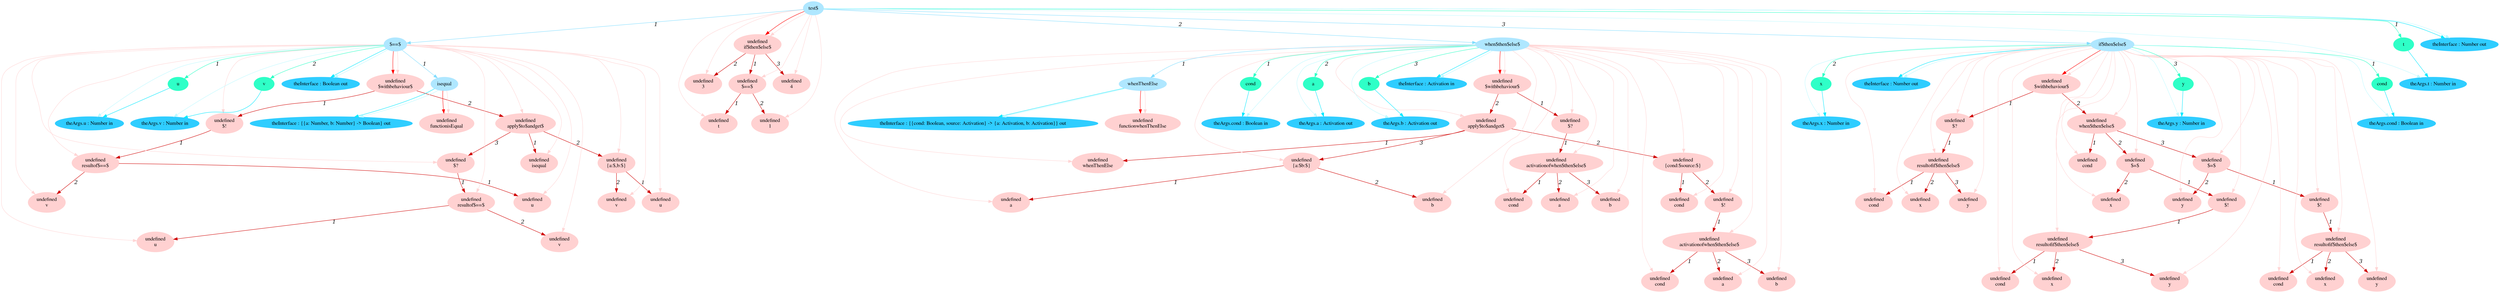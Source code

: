 digraph g{node_10664 [shape="ellipse", style="filled", color="#ffd1d1", fontname="Times", label="undefined
functionisEqual" ]
node_10681 [shape="ellipse", style="filled", color="#ffd1d1", fontname="Times", label="undefined
$withbehaviour$" ]
node_10683 [shape="ellipse", style="filled", color="#ffd1d1", fontname="Times", label="undefined
$!" ]
node_10685 [shape="ellipse", style="filled", color="#ffd1d1", fontname="Times", label="undefined
resultof$==$" ]
node_10687 [shape="ellipse", style="filled", color="#ffd1d1", fontname="Times", label="undefined
u" ]
node_10689 [shape="ellipse", style="filled", color="#ffd1d1", fontname="Times", label="undefined
v" ]
node_10694 [shape="ellipse", style="filled", color="#ffd1d1", fontname="Times", label="undefined
apply$to$andget$" ]
node_10696 [shape="ellipse", style="filled", color="#ffd1d1", fontname="Times", label="undefined
isequal" ]
node_10698 [shape="ellipse", style="filled", color="#ffd1d1", fontname="Times", label="undefined
{a:$,b:$}" ]
node_10700 [shape="ellipse", style="filled", color="#ffd1d1", fontname="Times", label="undefined
u" ]
node_10702 [shape="ellipse", style="filled", color="#ffd1d1", fontname="Times", label="undefined
v" ]
node_10706 [shape="ellipse", style="filled", color="#ffd1d1", fontname="Times", label="undefined
$?" ]
node_10708 [shape="ellipse", style="filled", color="#ffd1d1", fontname="Times", label="undefined
resultof$==$" ]
node_10710 [shape="ellipse", style="filled", color="#ffd1d1", fontname="Times", label="undefined
u" ]
node_10712 [shape="ellipse", style="filled", color="#ffd1d1", fontname="Times", label="undefined
v" ]
node_10728 [shape="ellipse", style="filled", color="#ffd1d1", fontname="Times", label="undefined
functionwhenThenElse" ]
node_10750 [shape="ellipse", style="filled", color="#ffd1d1", fontname="Times", label="undefined
$withbehaviour$" ]
node_10752 [shape="ellipse", style="filled", color="#ffd1d1", fontname="Times", label="undefined
$?" ]
node_10754 [shape="ellipse", style="filled", color="#ffd1d1", fontname="Times", label="undefined
activationofwhen$then$else$" ]
node_10756 [shape="ellipse", style="filled", color="#ffd1d1", fontname="Times", label="undefined
cond" ]
node_10758 [shape="ellipse", style="filled", color="#ffd1d1", fontname="Times", label="undefined
a" ]
node_10760 [shape="ellipse", style="filled", color="#ffd1d1", fontname="Times", label="undefined
b" ]
node_10766 [shape="ellipse", style="filled", color="#ffd1d1", fontname="Times", label="undefined
apply$to$andget$" ]
node_10768 [shape="ellipse", style="filled", color="#ffd1d1", fontname="Times", label="undefined
whenThenElse" ]
node_10770 [shape="ellipse", style="filled", color="#ffd1d1", fontname="Times", label="undefined
{cond:$source:$}" ]
node_10772 [shape="ellipse", style="filled", color="#ffd1d1", fontname="Times", label="undefined
cond" ]
node_10774 [shape="ellipse", style="filled", color="#ffd1d1", fontname="Times", label="undefined
$!" ]
node_10776 [shape="ellipse", style="filled", color="#ffd1d1", fontname="Times", label="undefined
activationofwhen$then$else$" ]
node_10778 [shape="ellipse", style="filled", color="#ffd1d1", fontname="Times", label="undefined
cond" ]
node_10780 [shape="ellipse", style="filled", color="#ffd1d1", fontname="Times", label="undefined
a" ]
node_10782 [shape="ellipse", style="filled", color="#ffd1d1", fontname="Times", label="undefined
b" ]
node_10790 [shape="ellipse", style="filled", color="#ffd1d1", fontname="Times", label="undefined
{a:$b:$}" ]
node_10792 [shape="ellipse", style="filled", color="#ffd1d1", fontname="Times", label="undefined
a" ]
node_10794 [shape="ellipse", style="filled", color="#ffd1d1", fontname="Times", label="undefined
b" ]
node_10823 [shape="ellipse", style="filled", color="#ffd1d1", fontname="Times", label="undefined
$withbehaviour$" ]
node_10825 [shape="ellipse", style="filled", color="#ffd1d1", fontname="Times", label="undefined
$?" ]
node_10827 [shape="ellipse", style="filled", color="#ffd1d1", fontname="Times", label="undefined
resultofif$then$else$" ]
node_10829 [shape="ellipse", style="filled", color="#ffd1d1", fontname="Times", label="undefined
cond" ]
node_10831 [shape="ellipse", style="filled", color="#ffd1d1", fontname="Times", label="undefined
x" ]
node_10833 [shape="ellipse", style="filled", color="#ffd1d1", fontname="Times", label="undefined
y" ]
node_10839 [shape="ellipse", style="filled", color="#ffd1d1", fontname="Times", label="undefined
when$then$else$" ]
node_10841 [shape="ellipse", style="filled", color="#ffd1d1", fontname="Times", label="undefined
cond" ]
node_10843 [shape="ellipse", style="filled", color="#ffd1d1", fontname="Times", label="undefined
$=$" ]
node_10845 [shape="ellipse", style="filled", color="#ffd1d1", fontname="Times", label="undefined
$!" ]
node_10847 [shape="ellipse", style="filled", color="#ffd1d1", fontname="Times", label="undefined
resultofif$then$else$" ]
node_10849 [shape="ellipse", style="filled", color="#ffd1d1", fontname="Times", label="undefined
cond" ]
node_10851 [shape="ellipse", style="filled", color="#ffd1d1", fontname="Times", label="undefined
x" ]
node_10853 [shape="ellipse", style="filled", color="#ffd1d1", fontname="Times", label="undefined
y" ]
node_10859 [shape="ellipse", style="filled", color="#ffd1d1", fontname="Times", label="undefined
x" ]
node_10863 [shape="ellipse", style="filled", color="#ffd1d1", fontname="Times", label="undefined
$=$" ]
node_10865 [shape="ellipse", style="filled", color="#ffd1d1", fontname="Times", label="undefined
$!" ]
node_10867 [shape="ellipse", style="filled", color="#ffd1d1", fontname="Times", label="undefined
resultofif$then$else$" ]
node_10869 [shape="ellipse", style="filled", color="#ffd1d1", fontname="Times", label="undefined
cond" ]
node_10871 [shape="ellipse", style="filled", color="#ffd1d1", fontname="Times", label="undefined
x" ]
node_10873 [shape="ellipse", style="filled", color="#ffd1d1", fontname="Times", label="undefined
y" ]
node_10879 [shape="ellipse", style="filled", color="#ffd1d1", fontname="Times", label="undefined
y" ]
node_10900 [shape="ellipse", style="filled", color="#ffd1d1", fontname="Times", label="undefined
if$then$else$" ]
node_10902 [shape="ellipse", style="filled", color="#ffd1d1", fontname="Times", label="undefined
$==$" ]
node_10904 [shape="ellipse", style="filled", color="#ffd1d1", fontname="Times", label="undefined
t" ]
node_10906 [shape="ellipse", style="filled", color="#ffd1d1", fontname="Times", label="undefined
1" ]
node_10910 [shape="ellipse", style="filled", color="#ffd1d1", fontname="Times", label="undefined
3" ]
node_10912 [shape="ellipse", style="filled", color="#ffd1d1", fontname="Times", label="undefined
4" ]
node_10658 [shape="ellipse", style="filled", color="#afe7ff", fontname="Times", label="test$" ]
node_10659 [shape="ellipse", style="filled", color="#afe7ff", fontname="Times", label="$==$" ]
node_10660 [shape="ellipse", style="filled", color="#afe7ff", fontname="Times", label="isequal" ]
node_10723 [shape="ellipse", style="filled", color="#afe7ff", fontname="Times", label="when$then$else$" ]
node_10724 [shape="ellipse", style="filled", color="#afe7ff", fontname="Times", label="whenThenElse" ]
node_10804 [shape="ellipse", style="filled", color="#afe7ff", fontname="Times", label="if$then$else$" ]
node_10668 [shape="ellipse", style="filled", color="#2fffc7", fontname="Times", label="u" ]
node_10672 [shape="ellipse", style="filled", color="#2fffc7", fontname="Times", label="v" ]
node_10732 [shape="ellipse", style="filled", color="#2fffc7", fontname="Times", label="cond" ]
node_10736 [shape="ellipse", style="filled", color="#2fffc7", fontname="Times", label="a" ]
node_10740 [shape="ellipse", style="filled", color="#2fffc7", fontname="Times", label="b" ]
node_10805 [shape="ellipse", style="filled", color="#2fffc7", fontname="Times", label="cond" ]
node_10809 [shape="ellipse", style="filled", color="#2fffc7", fontname="Times", label="x" ]
node_10813 [shape="ellipse", style="filled", color="#2fffc7", fontname="Times", label="y" ]
node_10892 [shape="ellipse", style="filled", color="#2fffc7", fontname="Times", label="t" ]
node_10661 [shape="ellipse", style="filled", color="#2fcdff", fontname="Times", label="theInterface : {{a: Number, b: Number} -> Boolean} out" ]
node_10669 [shape="ellipse", style="filled", color="#2fcdff", fontname="Times", label="theArgs.u : Number in" ]
node_10673 [shape="ellipse", style="filled", color="#2fcdff", fontname="Times", label="theArgs.v : Number in" ]
node_10678 [shape="ellipse", style="filled", color="#2fcdff", fontname="Times", label="theInterface : Boolean out" ]
node_10725 [shape="ellipse", style="filled", color="#2fcdff", fontname="Times", label="theInterface : {{cond: Boolean, source: Activation} -> {a: Activation, b: Activation}} out" ]
node_10733 [shape="ellipse", style="filled", color="#2fcdff", fontname="Times", label="theArgs.cond : Boolean in" ]
node_10737 [shape="ellipse", style="filled", color="#2fcdff", fontname="Times", label="theArgs.a : Activation out" ]
node_10741 [shape="ellipse", style="filled", color="#2fcdff", fontname="Times", label="theArgs.b : Activation out" ]
node_10747 [shape="ellipse", style="filled", color="#2fcdff", fontname="Times", label="theInterface : Activation in" ]
node_10806 [shape="ellipse", style="filled", color="#2fcdff", fontname="Times", label="theArgs.cond : Boolean in" ]
node_10810 [shape="ellipse", style="filled", color="#2fcdff", fontname="Times", label="theArgs.x : Number in" ]
node_10814 [shape="ellipse", style="filled", color="#2fcdff", fontname="Times", label="theArgs.y : Number in" ]
node_10820 [shape="ellipse", style="filled", color="#2fcdff", fontname="Times", label="theInterface : Number out" ]
node_10893 [shape="ellipse", style="filled", color="#2fcdff", fontname="Times", label="theArgs.t : Number in" ]
node_10897 [shape="ellipse", style="filled", color="#2fcdff", fontname="Times", label="theInterface : Number out" ]
node_10685 -> node_10687 [dir=forward, arrowHead=normal, fontname="Times-Italic", arrowsize=1, color="#d00000", label="1",  headlabel="", taillabel="" ]
node_10685 -> node_10689 [dir=forward, arrowHead=normal, fontname="Times-Italic", arrowsize=1, color="#d00000", label="2",  headlabel="", taillabel="" ]
node_10683 -> node_10685 [dir=forward, arrowHead=normal, fontname="Times-Italic", arrowsize=1, color="#d00000", label="1",  headlabel="", taillabel="" ]
node_10698 -> node_10700 [dir=forward, arrowHead=normal, fontname="Times-Italic", arrowsize=1, color="#d00000", label="1",  headlabel="", taillabel="" ]
node_10698 -> node_10702 [dir=forward, arrowHead=normal, fontname="Times-Italic", arrowsize=1, color="#d00000", label="2",  headlabel="", taillabel="" ]
node_10708 -> node_10710 [dir=forward, arrowHead=normal, fontname="Times-Italic", arrowsize=1, color="#d00000", label="1",  headlabel="", taillabel="" ]
node_10708 -> node_10712 [dir=forward, arrowHead=normal, fontname="Times-Italic", arrowsize=1, color="#d00000", label="2",  headlabel="", taillabel="" ]
node_10706 -> node_10708 [dir=forward, arrowHead=normal, fontname="Times-Italic", arrowsize=1, color="#d00000", label="1",  headlabel="", taillabel="" ]
node_10694 -> node_10696 [dir=forward, arrowHead=normal, fontname="Times-Italic", arrowsize=1, color="#d00000", label="1",  headlabel="", taillabel="" ]
node_10694 -> node_10698 [dir=forward, arrowHead=normal, fontname="Times-Italic", arrowsize=1, color="#d00000", label="2",  headlabel="", taillabel="" ]
node_10694 -> node_10706 [dir=forward, arrowHead=normal, fontname="Times-Italic", arrowsize=1, color="#d00000", label="3",  headlabel="", taillabel="" ]
node_10681 -> node_10683 [dir=forward, arrowHead=normal, fontname="Times-Italic", arrowsize=1, color="#d00000", label="1",  headlabel="", taillabel="" ]
node_10681 -> node_10694 [dir=forward, arrowHead=normal, fontname="Times-Italic", arrowsize=1, color="#d00000", label="2",  headlabel="", taillabel="" ]
node_10754 -> node_10756 [dir=forward, arrowHead=normal, fontname="Times-Italic", arrowsize=1, color="#d00000", label="1",  headlabel="", taillabel="" ]
node_10754 -> node_10758 [dir=forward, arrowHead=normal, fontname="Times-Italic", arrowsize=1, color="#d00000", label="2",  headlabel="", taillabel="" ]
node_10754 -> node_10760 [dir=forward, arrowHead=normal, fontname="Times-Italic", arrowsize=1, color="#d00000", label="3",  headlabel="", taillabel="" ]
node_10752 -> node_10754 [dir=forward, arrowHead=normal, fontname="Times-Italic", arrowsize=1, color="#d00000", label="1",  headlabel="", taillabel="" ]
node_10776 -> node_10778 [dir=forward, arrowHead=normal, fontname="Times-Italic", arrowsize=1, color="#d00000", label="1",  headlabel="", taillabel="" ]
node_10776 -> node_10780 [dir=forward, arrowHead=normal, fontname="Times-Italic", arrowsize=1, color="#d00000", label="2",  headlabel="", taillabel="" ]
node_10776 -> node_10782 [dir=forward, arrowHead=normal, fontname="Times-Italic", arrowsize=1, color="#d00000", label="3",  headlabel="", taillabel="" ]
node_10774 -> node_10776 [dir=forward, arrowHead=normal, fontname="Times-Italic", arrowsize=1, color="#d00000", label="1",  headlabel="", taillabel="" ]
node_10770 -> node_10772 [dir=forward, arrowHead=normal, fontname="Times-Italic", arrowsize=1, color="#d00000", label="1",  headlabel="", taillabel="" ]
node_10770 -> node_10774 [dir=forward, arrowHead=normal, fontname="Times-Italic", arrowsize=1, color="#d00000", label="2",  headlabel="", taillabel="" ]
node_10790 -> node_10792 [dir=forward, arrowHead=normal, fontname="Times-Italic", arrowsize=1, color="#d00000", label="1",  headlabel="", taillabel="" ]
node_10790 -> node_10794 [dir=forward, arrowHead=normal, fontname="Times-Italic", arrowsize=1, color="#d00000", label="2",  headlabel="", taillabel="" ]
node_10766 -> node_10768 [dir=forward, arrowHead=normal, fontname="Times-Italic", arrowsize=1, color="#d00000", label="1",  headlabel="", taillabel="" ]
node_10766 -> node_10770 [dir=forward, arrowHead=normal, fontname="Times-Italic", arrowsize=1, color="#d00000", label="2",  headlabel="", taillabel="" ]
node_10766 -> node_10790 [dir=forward, arrowHead=normal, fontname="Times-Italic", arrowsize=1, color="#d00000", label="3",  headlabel="", taillabel="" ]
node_10750 -> node_10752 [dir=forward, arrowHead=normal, fontname="Times-Italic", arrowsize=1, color="#d00000", label="1",  headlabel="", taillabel="" ]
node_10750 -> node_10766 [dir=forward, arrowHead=normal, fontname="Times-Italic", arrowsize=1, color="#d00000", label="2",  headlabel="", taillabel="" ]
node_10827 -> node_10829 [dir=forward, arrowHead=normal, fontname="Times-Italic", arrowsize=1, color="#d00000", label="1",  headlabel="", taillabel="" ]
node_10827 -> node_10831 [dir=forward, arrowHead=normal, fontname="Times-Italic", arrowsize=1, color="#d00000", label="2",  headlabel="", taillabel="" ]
node_10827 -> node_10833 [dir=forward, arrowHead=normal, fontname="Times-Italic", arrowsize=1, color="#d00000", label="3",  headlabel="", taillabel="" ]
node_10825 -> node_10827 [dir=forward, arrowHead=normal, fontname="Times-Italic", arrowsize=1, color="#d00000", label="1",  headlabel="", taillabel="" ]
node_10847 -> node_10849 [dir=forward, arrowHead=normal, fontname="Times-Italic", arrowsize=1, color="#d00000", label="1",  headlabel="", taillabel="" ]
node_10847 -> node_10851 [dir=forward, arrowHead=normal, fontname="Times-Italic", arrowsize=1, color="#d00000", label="2",  headlabel="", taillabel="" ]
node_10847 -> node_10853 [dir=forward, arrowHead=normal, fontname="Times-Italic", arrowsize=1, color="#d00000", label="3",  headlabel="", taillabel="" ]
node_10845 -> node_10847 [dir=forward, arrowHead=normal, fontname="Times-Italic", arrowsize=1, color="#d00000", label="1",  headlabel="", taillabel="" ]
node_10843 -> node_10845 [dir=forward, arrowHead=normal, fontname="Times-Italic", arrowsize=1, color="#d00000", label="1",  headlabel="", taillabel="" ]
node_10843 -> node_10859 [dir=forward, arrowHead=normal, fontname="Times-Italic", arrowsize=1, color="#d00000", label="2",  headlabel="", taillabel="" ]
node_10867 -> node_10869 [dir=forward, arrowHead=normal, fontname="Times-Italic", arrowsize=1, color="#d00000", label="1",  headlabel="", taillabel="" ]
node_10867 -> node_10871 [dir=forward, arrowHead=normal, fontname="Times-Italic", arrowsize=1, color="#d00000", label="2",  headlabel="", taillabel="" ]
node_10867 -> node_10873 [dir=forward, arrowHead=normal, fontname="Times-Italic", arrowsize=1, color="#d00000", label="3",  headlabel="", taillabel="" ]
node_10865 -> node_10867 [dir=forward, arrowHead=normal, fontname="Times-Italic", arrowsize=1, color="#d00000", label="1",  headlabel="", taillabel="" ]
node_10863 -> node_10865 [dir=forward, arrowHead=normal, fontname="Times-Italic", arrowsize=1, color="#d00000", label="1",  headlabel="", taillabel="" ]
node_10863 -> node_10879 [dir=forward, arrowHead=normal, fontname="Times-Italic", arrowsize=1, color="#d00000", label="2",  headlabel="", taillabel="" ]
node_10839 -> node_10841 [dir=forward, arrowHead=normal, fontname="Times-Italic", arrowsize=1, color="#d00000", label="1",  headlabel="", taillabel="" ]
node_10839 -> node_10843 [dir=forward, arrowHead=normal, fontname="Times-Italic", arrowsize=1, color="#d00000", label="2",  headlabel="", taillabel="" ]
node_10839 -> node_10863 [dir=forward, arrowHead=normal, fontname="Times-Italic", arrowsize=1, color="#d00000", label="3",  headlabel="", taillabel="" ]
node_10823 -> node_10825 [dir=forward, arrowHead=normal, fontname="Times-Italic", arrowsize=1, color="#d00000", label="1",  headlabel="", taillabel="" ]
node_10823 -> node_10839 [dir=forward, arrowHead=normal, fontname="Times-Italic", arrowsize=1, color="#d00000", label="2",  headlabel="", taillabel="" ]
node_10902 -> node_10904 [dir=forward, arrowHead=normal, fontname="Times-Italic", arrowsize=1, color="#d00000", label="1",  headlabel="", taillabel="" ]
node_10902 -> node_10906 [dir=forward, arrowHead=normal, fontname="Times-Italic", arrowsize=1, color="#d00000", label="2",  headlabel="", taillabel="" ]
node_10900 -> node_10902 [dir=forward, arrowHead=normal, fontname="Times-Italic", arrowsize=1, color="#d00000", label="1",  headlabel="", taillabel="" ]
node_10900 -> node_10910 [dir=forward, arrowHead=normal, fontname="Times-Italic", arrowsize=1, color="#d00000", label="2",  headlabel="", taillabel="" ]
node_10900 -> node_10912 [dir=forward, arrowHead=normal, fontname="Times-Italic", arrowsize=1, color="#d00000", label="3",  headlabel="", taillabel="" ]
node_10660 -> node_10664 [dir=forward, arrowHead=normal, fontname="Times-Italic", arrowsize=1, color="#ff0000", label="",  headlabel="", taillabel="" ]
node_10659 -> node_10681 [dir=forward, arrowHead=normal, fontname="Times-Italic", arrowsize=1, color="#ff0000", label="",  headlabel="", taillabel="" ]
node_10724 -> node_10728 [dir=forward, arrowHead=normal, fontname="Times-Italic", arrowsize=1, color="#ff0000", label="",  headlabel="", taillabel="" ]
node_10723 -> node_10750 [dir=forward, arrowHead=normal, fontname="Times-Italic", arrowsize=1, color="#ff0000", label="",  headlabel="", taillabel="" ]
node_10804 -> node_10823 [dir=forward, arrowHead=normal, fontname="Times-Italic", arrowsize=1, color="#ff0000", label="",  headlabel="", taillabel="" ]
node_10658 -> node_10900 [dir=forward, arrowHead=normal, fontname="Times-Italic", arrowsize=1, color="#ff0000", label="",  headlabel="", taillabel="" ]
node_10660 -> node_10664 [dir=forward, arrowHead=normal, fontname="Times-Italic", arrowsize=1, color="#ffd5d5", label="",  headlabel="", taillabel="" ]
node_10659 -> node_10681 [dir=forward, arrowHead=normal, fontname="Times-Italic", arrowsize=1, color="#ffd5d5", label="",  headlabel="", taillabel="" ]
node_10659 -> node_10683 [dir=forward, arrowHead=normal, fontname="Times-Italic", arrowsize=1, color="#ffd5d5", label="",  headlabel="", taillabel="" ]
node_10659 -> node_10685 [dir=forward, arrowHead=normal, fontname="Times-Italic", arrowsize=1, color="#ffd5d5", label="",  headlabel="", taillabel="" ]
node_10659 -> node_10687 [dir=forward, arrowHead=normal, fontname="Times-Italic", arrowsize=1, color="#ffd5d5", label="",  headlabel="", taillabel="" ]
node_10659 -> node_10689 [dir=forward, arrowHead=normal, fontname="Times-Italic", arrowsize=1, color="#ffd5d5", label="",  headlabel="", taillabel="" ]
node_10659 -> node_10694 [dir=forward, arrowHead=normal, fontname="Times-Italic", arrowsize=1, color="#ffd5d5", label="",  headlabel="", taillabel="" ]
node_10659 -> node_10696 [dir=forward, arrowHead=normal, fontname="Times-Italic", arrowsize=1, color="#ffd5d5", label="",  headlabel="", taillabel="" ]
node_10659 -> node_10698 [dir=forward, arrowHead=normal, fontname="Times-Italic", arrowsize=1, color="#ffd5d5", label="",  headlabel="", taillabel="" ]
node_10659 -> node_10700 [dir=forward, arrowHead=normal, fontname="Times-Italic", arrowsize=1, color="#ffd5d5", label="",  headlabel="", taillabel="" ]
node_10659 -> node_10702 [dir=forward, arrowHead=normal, fontname="Times-Italic", arrowsize=1, color="#ffd5d5", label="",  headlabel="", taillabel="" ]
node_10659 -> node_10706 [dir=forward, arrowHead=normal, fontname="Times-Italic", arrowsize=1, color="#ffd5d5", label="",  headlabel="", taillabel="" ]
node_10659 -> node_10708 [dir=forward, arrowHead=normal, fontname="Times-Italic", arrowsize=1, color="#ffd5d5", label="",  headlabel="", taillabel="" ]
node_10659 -> node_10710 [dir=forward, arrowHead=normal, fontname="Times-Italic", arrowsize=1, color="#ffd5d5", label="",  headlabel="", taillabel="" ]
node_10659 -> node_10712 [dir=forward, arrowHead=normal, fontname="Times-Italic", arrowsize=1, color="#ffd5d5", label="",  headlabel="", taillabel="" ]
node_10724 -> node_10728 [dir=forward, arrowHead=normal, fontname="Times-Italic", arrowsize=1, color="#ffd5d5", label="",  headlabel="", taillabel="" ]
node_10723 -> node_10750 [dir=forward, arrowHead=normal, fontname="Times-Italic", arrowsize=1, color="#ffd5d5", label="",  headlabel="", taillabel="" ]
node_10723 -> node_10752 [dir=forward, arrowHead=normal, fontname="Times-Italic", arrowsize=1, color="#ffd5d5", label="",  headlabel="", taillabel="" ]
node_10723 -> node_10754 [dir=forward, arrowHead=normal, fontname="Times-Italic", arrowsize=1, color="#ffd5d5", label="",  headlabel="", taillabel="" ]
node_10723 -> node_10756 [dir=forward, arrowHead=normal, fontname="Times-Italic", arrowsize=1, color="#ffd5d5", label="",  headlabel="", taillabel="" ]
node_10723 -> node_10758 [dir=forward, arrowHead=normal, fontname="Times-Italic", arrowsize=1, color="#ffd5d5", label="",  headlabel="", taillabel="" ]
node_10723 -> node_10760 [dir=forward, arrowHead=normal, fontname="Times-Italic", arrowsize=1, color="#ffd5d5", label="",  headlabel="", taillabel="" ]
node_10723 -> node_10766 [dir=forward, arrowHead=normal, fontname="Times-Italic", arrowsize=1, color="#ffd5d5", label="",  headlabel="", taillabel="" ]
node_10723 -> node_10768 [dir=forward, arrowHead=normal, fontname="Times-Italic", arrowsize=1, color="#ffd5d5", label="",  headlabel="", taillabel="" ]
node_10723 -> node_10770 [dir=forward, arrowHead=normal, fontname="Times-Italic", arrowsize=1, color="#ffd5d5", label="",  headlabel="", taillabel="" ]
node_10723 -> node_10772 [dir=forward, arrowHead=normal, fontname="Times-Italic", arrowsize=1, color="#ffd5d5", label="",  headlabel="", taillabel="" ]
node_10723 -> node_10774 [dir=forward, arrowHead=normal, fontname="Times-Italic", arrowsize=1, color="#ffd5d5", label="",  headlabel="", taillabel="" ]
node_10723 -> node_10776 [dir=forward, arrowHead=normal, fontname="Times-Italic", arrowsize=1, color="#ffd5d5", label="",  headlabel="", taillabel="" ]
node_10723 -> node_10778 [dir=forward, arrowHead=normal, fontname="Times-Italic", arrowsize=1, color="#ffd5d5", label="",  headlabel="", taillabel="" ]
node_10723 -> node_10780 [dir=forward, arrowHead=normal, fontname="Times-Italic", arrowsize=1, color="#ffd5d5", label="",  headlabel="", taillabel="" ]
node_10723 -> node_10782 [dir=forward, arrowHead=normal, fontname="Times-Italic", arrowsize=1, color="#ffd5d5", label="",  headlabel="", taillabel="" ]
node_10723 -> node_10790 [dir=forward, arrowHead=normal, fontname="Times-Italic", arrowsize=1, color="#ffd5d5", label="",  headlabel="", taillabel="" ]
node_10723 -> node_10792 [dir=forward, arrowHead=normal, fontname="Times-Italic", arrowsize=1, color="#ffd5d5", label="",  headlabel="", taillabel="" ]
node_10723 -> node_10794 [dir=forward, arrowHead=normal, fontname="Times-Italic", arrowsize=1, color="#ffd5d5", label="",  headlabel="", taillabel="" ]
node_10804 -> node_10823 [dir=forward, arrowHead=normal, fontname="Times-Italic", arrowsize=1, color="#ffd5d5", label="",  headlabel="", taillabel="" ]
node_10804 -> node_10825 [dir=forward, arrowHead=normal, fontname="Times-Italic", arrowsize=1, color="#ffd5d5", label="",  headlabel="", taillabel="" ]
node_10804 -> node_10827 [dir=forward, arrowHead=normal, fontname="Times-Italic", arrowsize=1, color="#ffd5d5", label="",  headlabel="", taillabel="" ]
node_10804 -> node_10829 [dir=forward, arrowHead=normal, fontname="Times-Italic", arrowsize=1, color="#ffd5d5", label="",  headlabel="", taillabel="" ]
node_10804 -> node_10831 [dir=forward, arrowHead=normal, fontname="Times-Italic", arrowsize=1, color="#ffd5d5", label="",  headlabel="", taillabel="" ]
node_10804 -> node_10833 [dir=forward, arrowHead=normal, fontname="Times-Italic", arrowsize=1, color="#ffd5d5", label="",  headlabel="", taillabel="" ]
node_10804 -> node_10839 [dir=forward, arrowHead=normal, fontname="Times-Italic", arrowsize=1, color="#ffd5d5", label="",  headlabel="", taillabel="" ]
node_10804 -> node_10841 [dir=forward, arrowHead=normal, fontname="Times-Italic", arrowsize=1, color="#ffd5d5", label="",  headlabel="", taillabel="" ]
node_10804 -> node_10843 [dir=forward, arrowHead=normal, fontname="Times-Italic", arrowsize=1, color="#ffd5d5", label="",  headlabel="", taillabel="" ]
node_10804 -> node_10845 [dir=forward, arrowHead=normal, fontname="Times-Italic", arrowsize=1, color="#ffd5d5", label="",  headlabel="", taillabel="" ]
node_10804 -> node_10847 [dir=forward, arrowHead=normal, fontname="Times-Italic", arrowsize=1, color="#ffd5d5", label="",  headlabel="", taillabel="" ]
node_10804 -> node_10849 [dir=forward, arrowHead=normal, fontname="Times-Italic", arrowsize=1, color="#ffd5d5", label="",  headlabel="", taillabel="" ]
node_10804 -> node_10851 [dir=forward, arrowHead=normal, fontname="Times-Italic", arrowsize=1, color="#ffd5d5", label="",  headlabel="", taillabel="" ]
node_10804 -> node_10853 [dir=forward, arrowHead=normal, fontname="Times-Italic", arrowsize=1, color="#ffd5d5", label="",  headlabel="", taillabel="" ]
node_10804 -> node_10859 [dir=forward, arrowHead=normal, fontname="Times-Italic", arrowsize=1, color="#ffd5d5", label="",  headlabel="", taillabel="" ]
node_10804 -> node_10863 [dir=forward, arrowHead=normal, fontname="Times-Italic", arrowsize=1, color="#ffd5d5", label="",  headlabel="", taillabel="" ]
node_10804 -> node_10865 [dir=forward, arrowHead=normal, fontname="Times-Italic", arrowsize=1, color="#ffd5d5", label="",  headlabel="", taillabel="" ]
node_10804 -> node_10867 [dir=forward, arrowHead=normal, fontname="Times-Italic", arrowsize=1, color="#ffd5d5", label="",  headlabel="", taillabel="" ]
node_10804 -> node_10869 [dir=forward, arrowHead=normal, fontname="Times-Italic", arrowsize=1, color="#ffd5d5", label="",  headlabel="", taillabel="" ]
node_10804 -> node_10871 [dir=forward, arrowHead=normal, fontname="Times-Italic", arrowsize=1, color="#ffd5d5", label="",  headlabel="", taillabel="" ]
node_10804 -> node_10873 [dir=forward, arrowHead=normal, fontname="Times-Italic", arrowsize=1, color="#ffd5d5", label="",  headlabel="", taillabel="" ]
node_10804 -> node_10879 [dir=forward, arrowHead=normal, fontname="Times-Italic", arrowsize=1, color="#ffd5d5", label="",  headlabel="", taillabel="" ]
node_10658 -> node_10900 [dir=forward, arrowHead=normal, fontname="Times-Italic", arrowsize=1, color="#ffd5d5", label="",  headlabel="", taillabel="" ]
node_10658 -> node_10902 [dir=forward, arrowHead=normal, fontname="Times-Italic", arrowsize=1, color="#ffd5d5", label="",  headlabel="", taillabel="" ]
node_10658 -> node_10904 [dir=forward, arrowHead=normal, fontname="Times-Italic", arrowsize=1, color="#ffd5d5", label="",  headlabel="", taillabel="" ]
node_10658 -> node_10906 [dir=forward, arrowHead=normal, fontname="Times-Italic", arrowsize=1, color="#ffd5d5", label="",  headlabel="", taillabel="" ]
node_10658 -> node_10910 [dir=forward, arrowHead=normal, fontname="Times-Italic", arrowsize=1, color="#ffd5d5", label="",  headlabel="", taillabel="" ]
node_10658 -> node_10912 [dir=forward, arrowHead=normal, fontname="Times-Italic", arrowsize=1, color="#ffd5d5", label="",  headlabel="", taillabel="" ]
node_10659 -> node_10668 [dir=forward, arrowHead=normal, fontname="Times-Italic", arrowsize=1, color="#2fffc7", label="1",  headlabel="", taillabel="" ]
node_10659 -> node_10672 [dir=forward, arrowHead=normal, fontname="Times-Italic", arrowsize=1, color="#2fffc7", label="2",  headlabel="", taillabel="" ]
node_10723 -> node_10732 [dir=forward, arrowHead=normal, fontname="Times-Italic", arrowsize=1, color="#2fffc7", label="1",  headlabel="", taillabel="" ]
node_10723 -> node_10736 [dir=forward, arrowHead=normal, fontname="Times-Italic", arrowsize=1, color="#2fffc7", label="2",  headlabel="", taillabel="" ]
node_10723 -> node_10740 [dir=forward, arrowHead=normal, fontname="Times-Italic", arrowsize=1, color="#2fffc7", label="3",  headlabel="", taillabel="" ]
node_10804 -> node_10805 [dir=forward, arrowHead=normal, fontname="Times-Italic", arrowsize=1, color="#2fffc7", label="1",  headlabel="", taillabel="" ]
node_10804 -> node_10809 [dir=forward, arrowHead=normal, fontname="Times-Italic", arrowsize=1, color="#2fffc7", label="2",  headlabel="", taillabel="" ]
node_10804 -> node_10813 [dir=forward, arrowHead=normal, fontname="Times-Italic", arrowsize=1, color="#2fffc7", label="3",  headlabel="", taillabel="" ]
node_10658 -> node_10892 [dir=forward, arrowHead=normal, fontname="Times-Italic", arrowsize=1, color="#2fffc7", label="1",  headlabel="", taillabel="" ]
node_10668 -> node_10669 [dir=forward, arrowHead=normal, fontname="Times-Italic", arrowsize=1, color="#00e8ff", label="",  headlabel="", taillabel="" ]
node_10672 -> node_10673 [dir=forward, arrowHead=normal, fontname="Times-Italic", arrowsize=1, color="#00e8ff", label="",  headlabel="", taillabel="" ]
node_10732 -> node_10733 [dir=forward, arrowHead=normal, fontname="Times-Italic", arrowsize=1, color="#00e8ff", label="",  headlabel="", taillabel="" ]
node_10736 -> node_10737 [dir=forward, arrowHead=normal, fontname="Times-Italic", arrowsize=1, color="#00e8ff", label="",  headlabel="", taillabel="" ]
node_10740 -> node_10741 [dir=forward, arrowHead=normal, fontname="Times-Italic", arrowsize=1, color="#00e8ff", label="",  headlabel="", taillabel="" ]
node_10805 -> node_10806 [dir=forward, arrowHead=normal, fontname="Times-Italic", arrowsize=1, color="#00e8ff", label="",  headlabel="", taillabel="" ]
node_10809 -> node_10810 [dir=forward, arrowHead=normal, fontname="Times-Italic", arrowsize=1, color="#00e8ff", label="",  headlabel="", taillabel="" ]
node_10813 -> node_10814 [dir=forward, arrowHead=normal, fontname="Times-Italic", arrowsize=1, color="#00e8ff", label="",  headlabel="", taillabel="" ]
node_10892 -> node_10893 [dir=forward, arrowHead=normal, fontname="Times-Italic", arrowsize=1, color="#00e8ff", label="",  headlabel="", taillabel="" ]
node_10660 -> node_10661 [dir=forward, arrowHead=normal, fontname="Times-Italic", arrowsize=1, color="#00e8ff", label="",  headlabel="", taillabel="" ]
node_10659 -> node_10678 [dir=forward, arrowHead=normal, fontname="Times-Italic", arrowsize=1, color="#00e8ff", label="",  headlabel="", taillabel="" ]
node_10724 -> node_10725 [dir=forward, arrowHead=normal, fontname="Times-Italic", arrowsize=1, color="#00e8ff", label="",  headlabel="", taillabel="" ]
node_10723 -> node_10747 [dir=forward, arrowHead=normal, fontname="Times-Italic", arrowsize=1, color="#00e8ff", label="",  headlabel="", taillabel="" ]
node_10804 -> node_10820 [dir=forward, arrowHead=normal, fontname="Times-Italic", arrowsize=1, color="#00e8ff", label="",  headlabel="", taillabel="" ]
node_10658 -> node_10897 [dir=forward, arrowHead=normal, fontname="Times-Italic", arrowsize=1, color="#00e8ff", label="",  headlabel="", taillabel="" ]
node_10660 -> node_10661 [dir=forward, arrowHead=normal, fontname="Times-Italic", arrowsize=1, color="#bef9ff", label="",  headlabel="", taillabel="" ]
node_10659 -> node_10669 [dir=forward, arrowHead=normal, fontname="Times-Italic", arrowsize=1, color="#bef9ff", label="",  headlabel="", taillabel="" ]
node_10659 -> node_10673 [dir=forward, arrowHead=normal, fontname="Times-Italic", arrowsize=1, color="#bef9ff", label="",  headlabel="", taillabel="" ]
node_10659 -> node_10678 [dir=forward, arrowHead=normal, fontname="Times-Italic", arrowsize=1, color="#bef9ff", label="",  headlabel="", taillabel="" ]
node_10724 -> node_10725 [dir=forward, arrowHead=normal, fontname="Times-Italic", arrowsize=1, color="#bef9ff", label="",  headlabel="", taillabel="" ]
node_10723 -> node_10733 [dir=forward, arrowHead=normal, fontname="Times-Italic", arrowsize=1, color="#bef9ff", label="",  headlabel="", taillabel="" ]
node_10723 -> node_10737 [dir=forward, arrowHead=normal, fontname="Times-Italic", arrowsize=1, color="#bef9ff", label="",  headlabel="", taillabel="" ]
node_10723 -> node_10741 [dir=forward, arrowHead=normal, fontname="Times-Italic", arrowsize=1, color="#bef9ff", label="",  headlabel="", taillabel="" ]
node_10723 -> node_10747 [dir=forward, arrowHead=normal, fontname="Times-Italic", arrowsize=1, color="#bef9ff", label="",  headlabel="", taillabel="" ]
node_10804 -> node_10806 [dir=forward, arrowHead=normal, fontname="Times-Italic", arrowsize=1, color="#bef9ff", label="",  headlabel="", taillabel="" ]
node_10804 -> node_10810 [dir=forward, arrowHead=normal, fontname="Times-Italic", arrowsize=1, color="#bef9ff", label="",  headlabel="", taillabel="" ]
node_10804 -> node_10814 [dir=forward, arrowHead=normal, fontname="Times-Italic", arrowsize=1, color="#bef9ff", label="",  headlabel="", taillabel="" ]
node_10804 -> node_10820 [dir=forward, arrowHead=normal, fontname="Times-Italic", arrowsize=1, color="#bef9ff", label="",  headlabel="", taillabel="" ]
node_10658 -> node_10893 [dir=forward, arrowHead=normal, fontname="Times-Italic", arrowsize=1, color="#bef9ff", label="",  headlabel="", taillabel="" ]
node_10658 -> node_10897 [dir=forward, arrowHead=normal, fontname="Times-Italic", arrowsize=1, color="#bef9ff", label="",  headlabel="", taillabel="" ]
node_10659 -> node_10660 [dir=forward, arrowHead=normal, fontname="Times-Italic", arrowsize=1, color="#81ddff", label="1",  headlabel="", taillabel="" ]
node_10723 -> node_10724 [dir=forward, arrowHead=normal, fontname="Times-Italic", arrowsize=1, color="#81ddff", label="1",  headlabel="", taillabel="" ]
node_10658 -> node_10659 [dir=forward, arrowHead=normal, fontname="Times-Italic", arrowsize=1, color="#81ddff", label="1",  headlabel="", taillabel="" ]
node_10658 -> node_10723 [dir=forward, arrowHead=normal, fontname="Times-Italic", arrowsize=1, color="#81ddff", label="2",  headlabel="", taillabel="" ]
node_10658 -> node_10804 [dir=forward, arrowHead=normal, fontname="Times-Italic", arrowsize=1, color="#81ddff", label="3",  headlabel="", taillabel="" ]
}